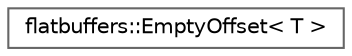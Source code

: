 digraph "Graphical Class Hierarchy"
{
 // LATEX_PDF_SIZE
  bgcolor="transparent";
  edge [fontname=Helvetica,fontsize=10,labelfontname=Helvetica,labelfontsize=10];
  node [fontname=Helvetica,fontsize=10,shape=box,height=0.2,width=0.4];
  rankdir="LR";
  Node0 [id="Node000000",label="flatbuffers::EmptyOffset\< T \>",height=0.2,width=0.4,color="grey40", fillcolor="white", style="filled",URL="$structflatbuffers_1_1EmptyOffset.html",tooltip=" "];
}
